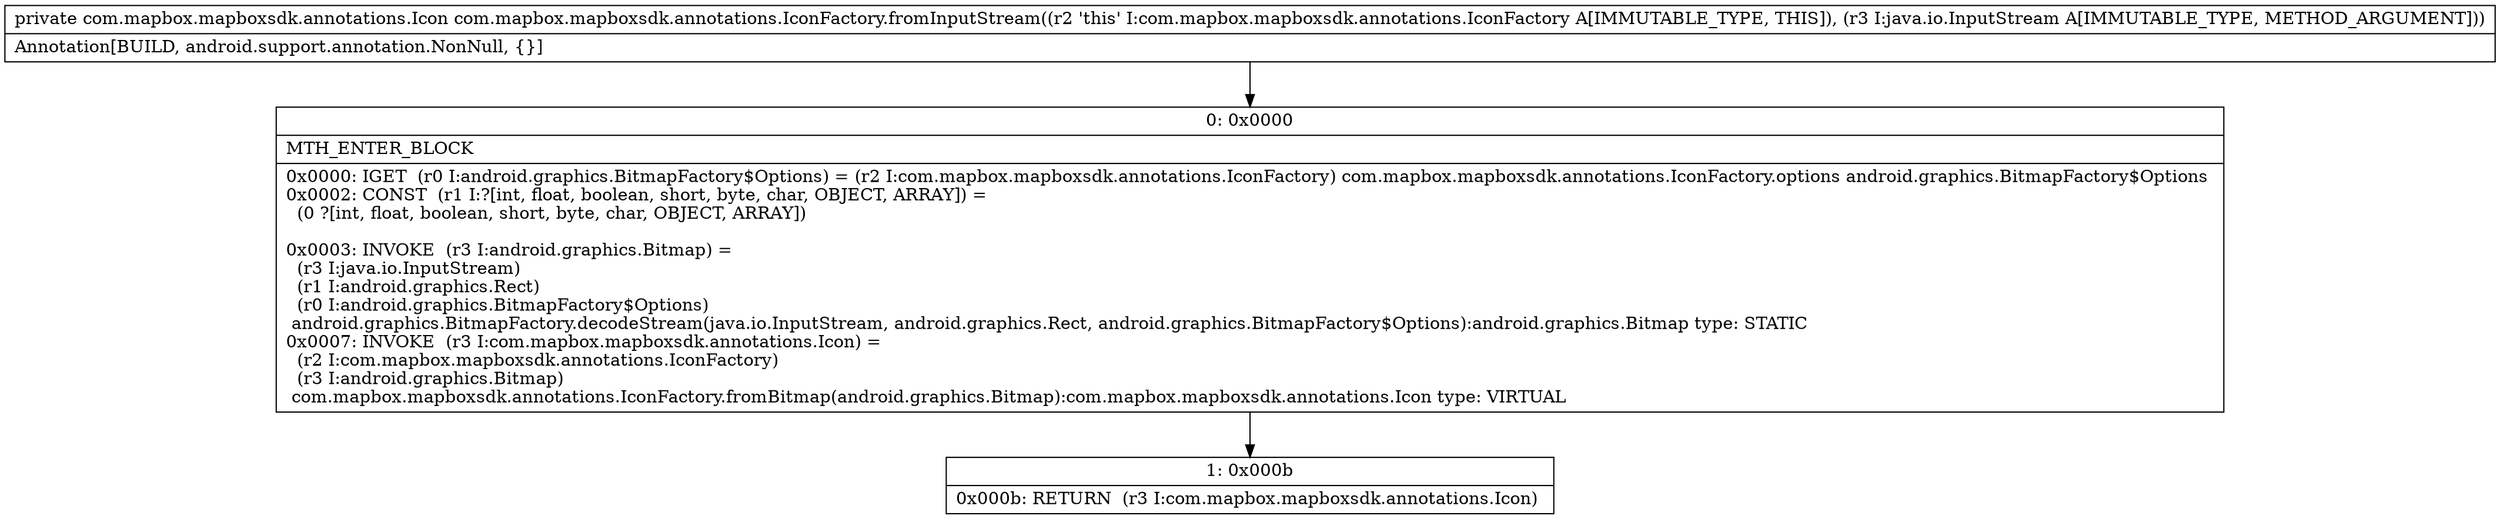 digraph "CFG forcom.mapbox.mapboxsdk.annotations.IconFactory.fromInputStream(Ljava\/io\/InputStream;)Lcom\/mapbox\/mapboxsdk\/annotations\/Icon;" {
Node_0 [shape=record,label="{0\:\ 0x0000|MTH_ENTER_BLOCK\l|0x0000: IGET  (r0 I:android.graphics.BitmapFactory$Options) = (r2 I:com.mapbox.mapboxsdk.annotations.IconFactory) com.mapbox.mapboxsdk.annotations.IconFactory.options android.graphics.BitmapFactory$Options \l0x0002: CONST  (r1 I:?[int, float, boolean, short, byte, char, OBJECT, ARRAY]) = \l  (0 ?[int, float, boolean, short, byte, char, OBJECT, ARRAY])\l \l0x0003: INVOKE  (r3 I:android.graphics.Bitmap) = \l  (r3 I:java.io.InputStream)\l  (r1 I:android.graphics.Rect)\l  (r0 I:android.graphics.BitmapFactory$Options)\l android.graphics.BitmapFactory.decodeStream(java.io.InputStream, android.graphics.Rect, android.graphics.BitmapFactory$Options):android.graphics.Bitmap type: STATIC \l0x0007: INVOKE  (r3 I:com.mapbox.mapboxsdk.annotations.Icon) = \l  (r2 I:com.mapbox.mapboxsdk.annotations.IconFactory)\l  (r3 I:android.graphics.Bitmap)\l com.mapbox.mapboxsdk.annotations.IconFactory.fromBitmap(android.graphics.Bitmap):com.mapbox.mapboxsdk.annotations.Icon type: VIRTUAL \l}"];
Node_1 [shape=record,label="{1\:\ 0x000b|0x000b: RETURN  (r3 I:com.mapbox.mapboxsdk.annotations.Icon) \l}"];
MethodNode[shape=record,label="{private com.mapbox.mapboxsdk.annotations.Icon com.mapbox.mapboxsdk.annotations.IconFactory.fromInputStream((r2 'this' I:com.mapbox.mapboxsdk.annotations.IconFactory A[IMMUTABLE_TYPE, THIS]), (r3 I:java.io.InputStream A[IMMUTABLE_TYPE, METHOD_ARGUMENT]))  | Annotation[BUILD, android.support.annotation.NonNull, \{\}]\l}"];
MethodNode -> Node_0;
Node_0 -> Node_1;
}

